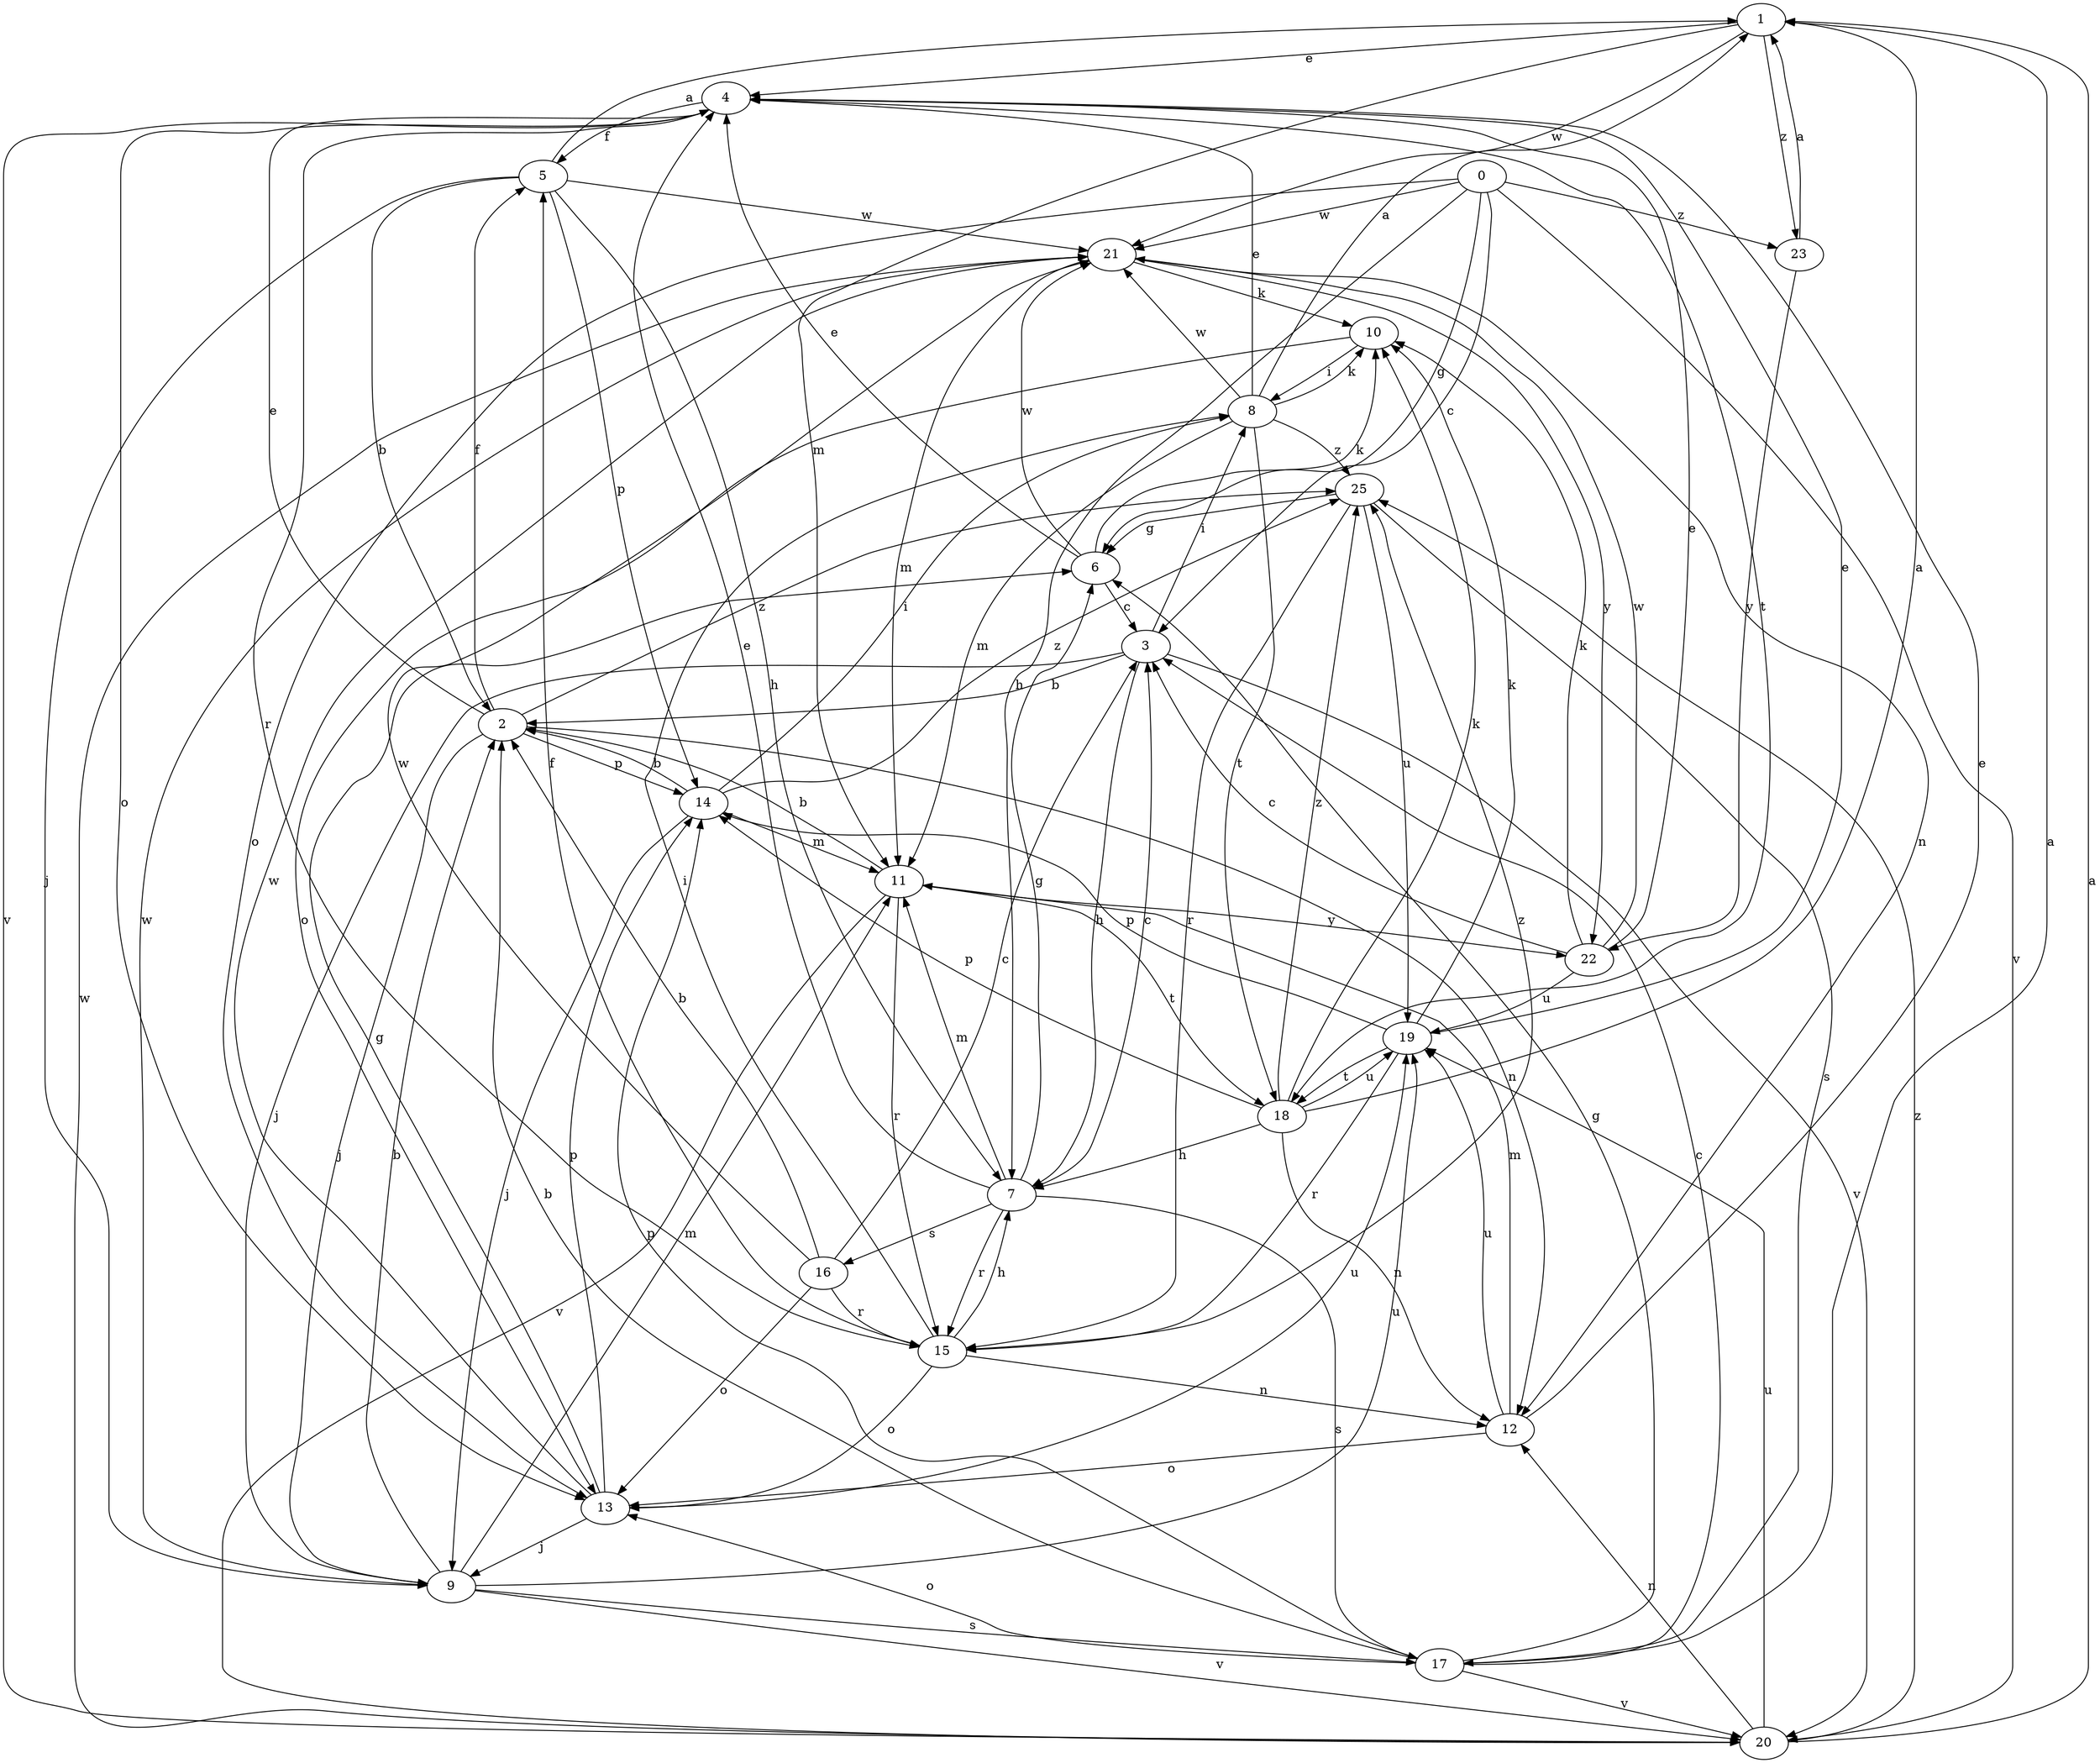 strict digraph  {
1;
0;
2;
3;
4;
5;
6;
7;
8;
9;
10;
11;
12;
13;
14;
15;
16;
17;
18;
19;
20;
21;
22;
23;
25;
1 -> 4  [label=e];
1 -> 11  [label=m];
1 -> 21  [label=w];
1 -> 23  [label=z];
0 -> 3  [label=c];
0 -> 6  [label=g];
0 -> 7  [label=h];
0 -> 13  [label=o];
0 -> 20  [label=v];
0 -> 21  [label=w];
0 -> 23  [label=z];
2 -> 4  [label=e];
2 -> 5  [label=f];
2 -> 9  [label=j];
2 -> 12  [label=n];
2 -> 14  [label=p];
2 -> 25  [label=z];
3 -> 2  [label=b];
3 -> 7  [label=h];
3 -> 8  [label=i];
3 -> 9  [label=j];
3 -> 20  [label=v];
4 -> 5  [label=f];
4 -> 13  [label=o];
4 -> 15  [label=r];
4 -> 18  [label=t];
4 -> 20  [label=v];
5 -> 1  [label=a];
5 -> 2  [label=b];
5 -> 7  [label=h];
5 -> 9  [label=j];
5 -> 14  [label=p];
5 -> 21  [label=w];
6 -> 3  [label=c];
6 -> 4  [label=e];
6 -> 10  [label=k];
6 -> 21  [label=w];
7 -> 3  [label=c];
7 -> 4  [label=e];
7 -> 6  [label=g];
7 -> 11  [label=m];
7 -> 15  [label=r];
7 -> 16  [label=s];
7 -> 17  [label=s];
8 -> 1  [label=a];
8 -> 4  [label=e];
8 -> 10  [label=k];
8 -> 11  [label=m];
8 -> 18  [label=t];
8 -> 21  [label=w];
8 -> 25  [label=z];
9 -> 2  [label=b];
9 -> 11  [label=m];
9 -> 17  [label=s];
9 -> 19  [label=u];
9 -> 20  [label=v];
9 -> 21  [label=w];
10 -> 8  [label=i];
10 -> 13  [label=o];
11 -> 2  [label=b];
11 -> 15  [label=r];
11 -> 18  [label=t];
11 -> 20  [label=v];
11 -> 22  [label=y];
12 -> 4  [label=e];
12 -> 11  [label=m];
12 -> 13  [label=o];
12 -> 19  [label=u];
13 -> 6  [label=g];
13 -> 9  [label=j];
13 -> 14  [label=p];
13 -> 19  [label=u];
13 -> 21  [label=w];
14 -> 2  [label=b];
14 -> 8  [label=i];
14 -> 9  [label=j];
14 -> 11  [label=m];
14 -> 25  [label=z];
15 -> 5  [label=f];
15 -> 7  [label=h];
15 -> 8  [label=i];
15 -> 12  [label=n];
15 -> 13  [label=o];
15 -> 25  [label=z];
16 -> 2  [label=b];
16 -> 3  [label=c];
16 -> 13  [label=o];
16 -> 15  [label=r];
16 -> 21  [label=w];
17 -> 1  [label=a];
17 -> 2  [label=b];
17 -> 3  [label=c];
17 -> 6  [label=g];
17 -> 13  [label=o];
17 -> 14  [label=p];
17 -> 20  [label=v];
18 -> 1  [label=a];
18 -> 7  [label=h];
18 -> 10  [label=k];
18 -> 12  [label=n];
18 -> 14  [label=p];
18 -> 19  [label=u];
18 -> 25  [label=z];
19 -> 4  [label=e];
19 -> 10  [label=k];
19 -> 14  [label=p];
19 -> 15  [label=r];
19 -> 18  [label=t];
20 -> 1  [label=a];
20 -> 12  [label=n];
20 -> 19  [label=u];
20 -> 21  [label=w];
20 -> 25  [label=z];
21 -> 10  [label=k];
21 -> 11  [label=m];
21 -> 12  [label=n];
21 -> 22  [label=y];
22 -> 3  [label=c];
22 -> 4  [label=e];
22 -> 10  [label=k];
22 -> 19  [label=u];
22 -> 21  [label=w];
23 -> 1  [label=a];
23 -> 22  [label=y];
25 -> 6  [label=g];
25 -> 15  [label=r];
25 -> 17  [label=s];
25 -> 19  [label=u];
}
